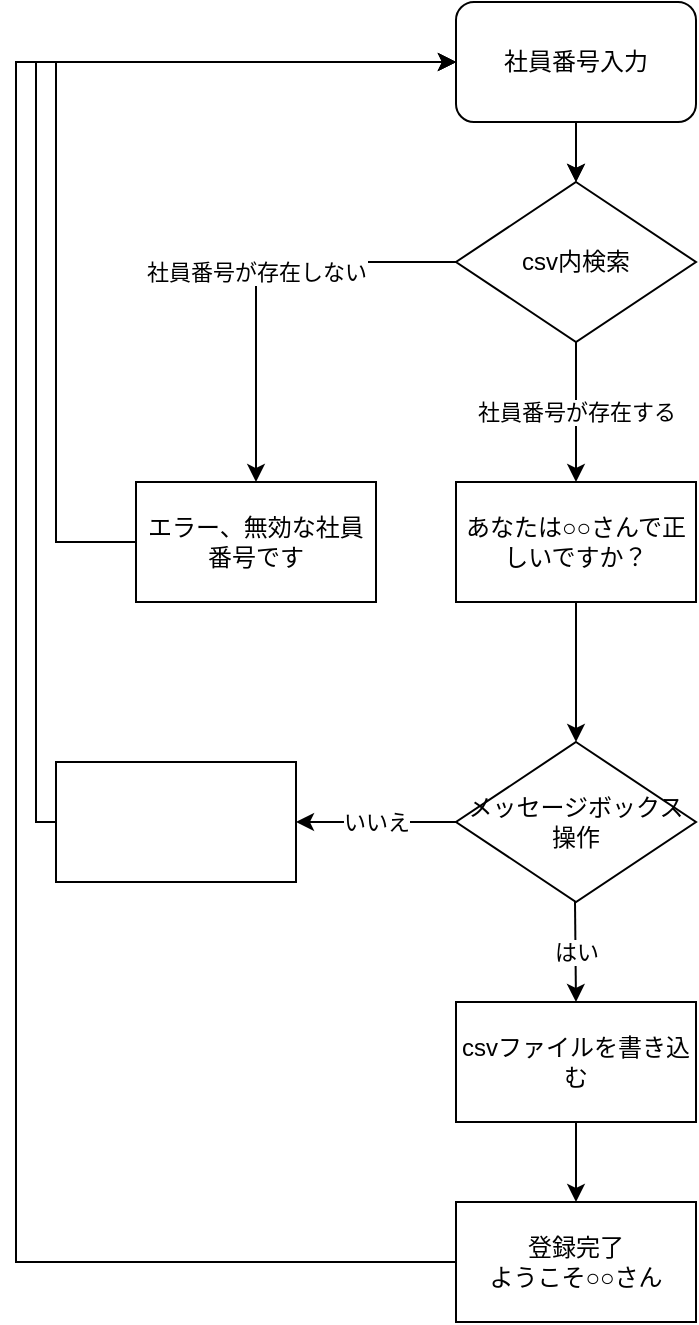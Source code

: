 <mxfile version="24.7.6">
  <diagram name="ページ1" id="tDSjShrsog8t8r01X7za">
    <mxGraphModel dx="1050" dy="522" grid="1" gridSize="10" guides="1" tooltips="1" connect="1" arrows="1" fold="1" page="1" pageScale="1" pageWidth="827" pageHeight="1169" math="0" shadow="0">
      <root>
        <mxCell id="0" />
        <mxCell id="1" parent="0" />
        <mxCell id="d4ciYWOccWzurNr53IGO-9" value="" style="edgeStyle=orthogonalEdgeStyle;rounded=0;orthogonalLoop=1;jettySize=auto;html=1;" edge="1" parent="1" source="d4ciYWOccWzurNr53IGO-2" target="d4ciYWOccWzurNr53IGO-7">
          <mxGeometry relative="1" as="geometry" />
        </mxCell>
        <mxCell id="d4ciYWOccWzurNr53IGO-18" value="" style="edgeStyle=orthogonalEdgeStyle;rounded=0;orthogonalLoop=1;jettySize=auto;html=1;" edge="1" parent="1" source="d4ciYWOccWzurNr53IGO-2" target="d4ciYWOccWzurNr53IGO-7">
          <mxGeometry relative="1" as="geometry" />
        </mxCell>
        <mxCell id="d4ciYWOccWzurNr53IGO-2" value="社員番号入力" style="rounded=1;whiteSpace=wrap;html=1;" vertex="1" parent="1">
          <mxGeometry x="280" y="40" width="120" height="60" as="geometry" />
        </mxCell>
        <mxCell id="d4ciYWOccWzurNr53IGO-7" value="csv内検索" style="rhombus;whiteSpace=wrap;html=1;" vertex="1" parent="1">
          <mxGeometry x="280" y="130" width="120" height="80" as="geometry" />
        </mxCell>
        <mxCell id="d4ciYWOccWzurNr53IGO-8" value="あなたは○○さんで正しいですか？" style="rounded=0;whiteSpace=wrap;html=1;" vertex="1" parent="1">
          <mxGeometry x="280" y="280" width="120" height="60" as="geometry" />
        </mxCell>
        <mxCell id="d4ciYWOccWzurNr53IGO-12" value="" style="endArrow=classic;html=1;rounded=0;entryX=0.5;entryY=0;entryDx=0;entryDy=0;" edge="1" parent="1" target="d4ciYWOccWzurNr53IGO-8">
          <mxGeometry relative="1" as="geometry">
            <mxPoint x="340" y="210" as="sourcePoint" />
            <mxPoint x="440" y="210" as="targetPoint" />
          </mxGeometry>
        </mxCell>
        <mxCell id="d4ciYWOccWzurNr53IGO-13" value="社員番号が存在する" style="edgeLabel;resizable=0;html=1;;align=center;verticalAlign=middle;" connectable="0" vertex="1" parent="d4ciYWOccWzurNr53IGO-12">
          <mxGeometry relative="1" as="geometry" />
        </mxCell>
        <mxCell id="d4ciYWOccWzurNr53IGO-27" style="edgeStyle=orthogonalEdgeStyle;rounded=0;orthogonalLoop=1;jettySize=auto;html=1;entryX=0;entryY=0.5;entryDx=0;entryDy=0;" edge="1" parent="1" source="d4ciYWOccWzurNr53IGO-17" target="d4ciYWOccWzurNr53IGO-2">
          <mxGeometry relative="1" as="geometry">
            <Array as="points">
              <mxPoint x="80" y="310" />
              <mxPoint x="80" y="70" />
            </Array>
          </mxGeometry>
        </mxCell>
        <mxCell id="d4ciYWOccWzurNr53IGO-17" value="エラー、無効な社員番号です" style="rounded=0;whiteSpace=wrap;html=1;" vertex="1" parent="1">
          <mxGeometry x="120" y="280" width="120" height="60" as="geometry" />
        </mxCell>
        <mxCell id="d4ciYWOccWzurNr53IGO-19" value="" style="endArrow=classic;html=1;rounded=0;entryX=0.5;entryY=0;entryDx=0;entryDy=0;exitX=0;exitY=0.5;exitDx=0;exitDy=0;" edge="1" parent="1" source="d4ciYWOccWzurNr53IGO-7" target="d4ciYWOccWzurNr53IGO-17">
          <mxGeometry relative="1" as="geometry">
            <mxPoint x="80" y="210" as="sourcePoint" />
            <mxPoint x="180" y="210" as="targetPoint" />
            <Array as="points">
              <mxPoint x="180" y="170" />
            </Array>
          </mxGeometry>
        </mxCell>
        <mxCell id="d4ciYWOccWzurNr53IGO-20" value="社員番号が存在しない" style="edgeLabel;resizable=0;html=1;;align=center;verticalAlign=middle;" connectable="0" vertex="1" parent="d4ciYWOccWzurNr53IGO-19">
          <mxGeometry relative="1" as="geometry" />
        </mxCell>
        <mxCell id="d4ciYWOccWzurNr53IGO-21" value="メッセージボックス操作" style="rhombus;whiteSpace=wrap;html=1;rounded=0;" vertex="1" parent="1">
          <mxGeometry x="280" y="410" width="120" height="80" as="geometry" />
        </mxCell>
        <mxCell id="d4ciYWOccWzurNr53IGO-23" value="" style="endArrow=classic;html=1;rounded=0;exitX=0.5;exitY=1;exitDx=0;exitDy=0;entryX=0.5;entryY=0;entryDx=0;entryDy=0;" edge="1" parent="1" source="d4ciYWOccWzurNr53IGO-8" target="d4ciYWOccWzurNr53IGO-21">
          <mxGeometry relative="1" as="geometry">
            <mxPoint x="360" y="370" as="sourcePoint" />
            <mxPoint x="460" y="370" as="targetPoint" />
          </mxGeometry>
        </mxCell>
        <mxCell id="d4ciYWOccWzurNr53IGO-32" style="edgeStyle=orthogonalEdgeStyle;rounded=0;orthogonalLoop=1;jettySize=auto;html=1;entryX=0;entryY=0.5;entryDx=0;entryDy=0;" edge="1" parent="1" source="d4ciYWOccWzurNr53IGO-28" target="d4ciYWOccWzurNr53IGO-2">
          <mxGeometry relative="1" as="geometry">
            <Array as="points">
              <mxPoint x="70" y="450" />
              <mxPoint x="70" y="70" />
            </Array>
          </mxGeometry>
        </mxCell>
        <mxCell id="d4ciYWOccWzurNr53IGO-28" value="" style="whiteSpace=wrap;html=1;rounded=0;" vertex="1" parent="1">
          <mxGeometry x="80" y="420" width="120" height="60" as="geometry" />
        </mxCell>
        <mxCell id="d4ciYWOccWzurNr53IGO-37" style="edgeStyle=orthogonalEdgeStyle;rounded=0;orthogonalLoop=1;jettySize=auto;html=1;entryX=0;entryY=0.5;entryDx=0;entryDy=0;exitX=0;exitY=0.5;exitDx=0;exitDy=0;" edge="1" parent="1" source="d4ciYWOccWzurNr53IGO-30" target="d4ciYWOccWzurNr53IGO-2">
          <mxGeometry relative="1" as="geometry">
            <Array as="points">
              <mxPoint x="60" y="670" />
              <mxPoint x="60" y="70" />
            </Array>
          </mxGeometry>
        </mxCell>
        <mxCell id="d4ciYWOccWzurNr53IGO-30" value="登録完了&lt;br&gt;ようこそ○○さん" style="whiteSpace=wrap;html=1;rounded=0;" vertex="1" parent="1">
          <mxGeometry x="280" y="640" width="120" height="60" as="geometry" />
        </mxCell>
        <mxCell id="d4ciYWOccWzurNr53IGO-33" value="" style="endArrow=classic;html=1;rounded=0;exitX=0;exitY=0.5;exitDx=0;exitDy=0;" edge="1" parent="1" source="d4ciYWOccWzurNr53IGO-21" target="d4ciYWOccWzurNr53IGO-28">
          <mxGeometry relative="1" as="geometry">
            <mxPoint x="360" y="470" as="sourcePoint" />
            <mxPoint x="460" y="470" as="targetPoint" />
          </mxGeometry>
        </mxCell>
        <mxCell id="d4ciYWOccWzurNr53IGO-34" value="いいえ" style="edgeLabel;resizable=0;html=1;;align=center;verticalAlign=middle;" connectable="0" vertex="1" parent="d4ciYWOccWzurNr53IGO-33">
          <mxGeometry relative="1" as="geometry" />
        </mxCell>
        <mxCell id="d4ciYWOccWzurNr53IGO-35" value="" style="endArrow=classic;html=1;rounded=0;exitX=0.5;exitY=1;exitDx=0;exitDy=0;entryX=0.5;entryY=0;entryDx=0;entryDy=0;" edge="1" parent="1" target="d4ciYWOccWzurNr53IGO-39">
          <mxGeometry relative="1" as="geometry">
            <mxPoint x="339.5" y="490" as="sourcePoint" />
            <mxPoint x="339.5" y="580" as="targetPoint" />
          </mxGeometry>
        </mxCell>
        <mxCell id="d4ciYWOccWzurNr53IGO-36" value="はい" style="edgeLabel;resizable=0;html=1;;align=center;verticalAlign=middle;" connectable="0" vertex="1" parent="d4ciYWOccWzurNr53IGO-35">
          <mxGeometry relative="1" as="geometry" />
        </mxCell>
        <mxCell id="d4ciYWOccWzurNr53IGO-40" value="" style="edgeStyle=orthogonalEdgeStyle;rounded=0;orthogonalLoop=1;jettySize=auto;html=1;" edge="1" parent="1" source="d4ciYWOccWzurNr53IGO-39" target="d4ciYWOccWzurNr53IGO-30">
          <mxGeometry relative="1" as="geometry" />
        </mxCell>
        <mxCell id="d4ciYWOccWzurNr53IGO-39" value="csvファイルを書き込む" style="whiteSpace=wrap;html=1;rounded=0;" vertex="1" parent="1">
          <mxGeometry x="280" y="540" width="120" height="60" as="geometry" />
        </mxCell>
      </root>
    </mxGraphModel>
  </diagram>
</mxfile>
